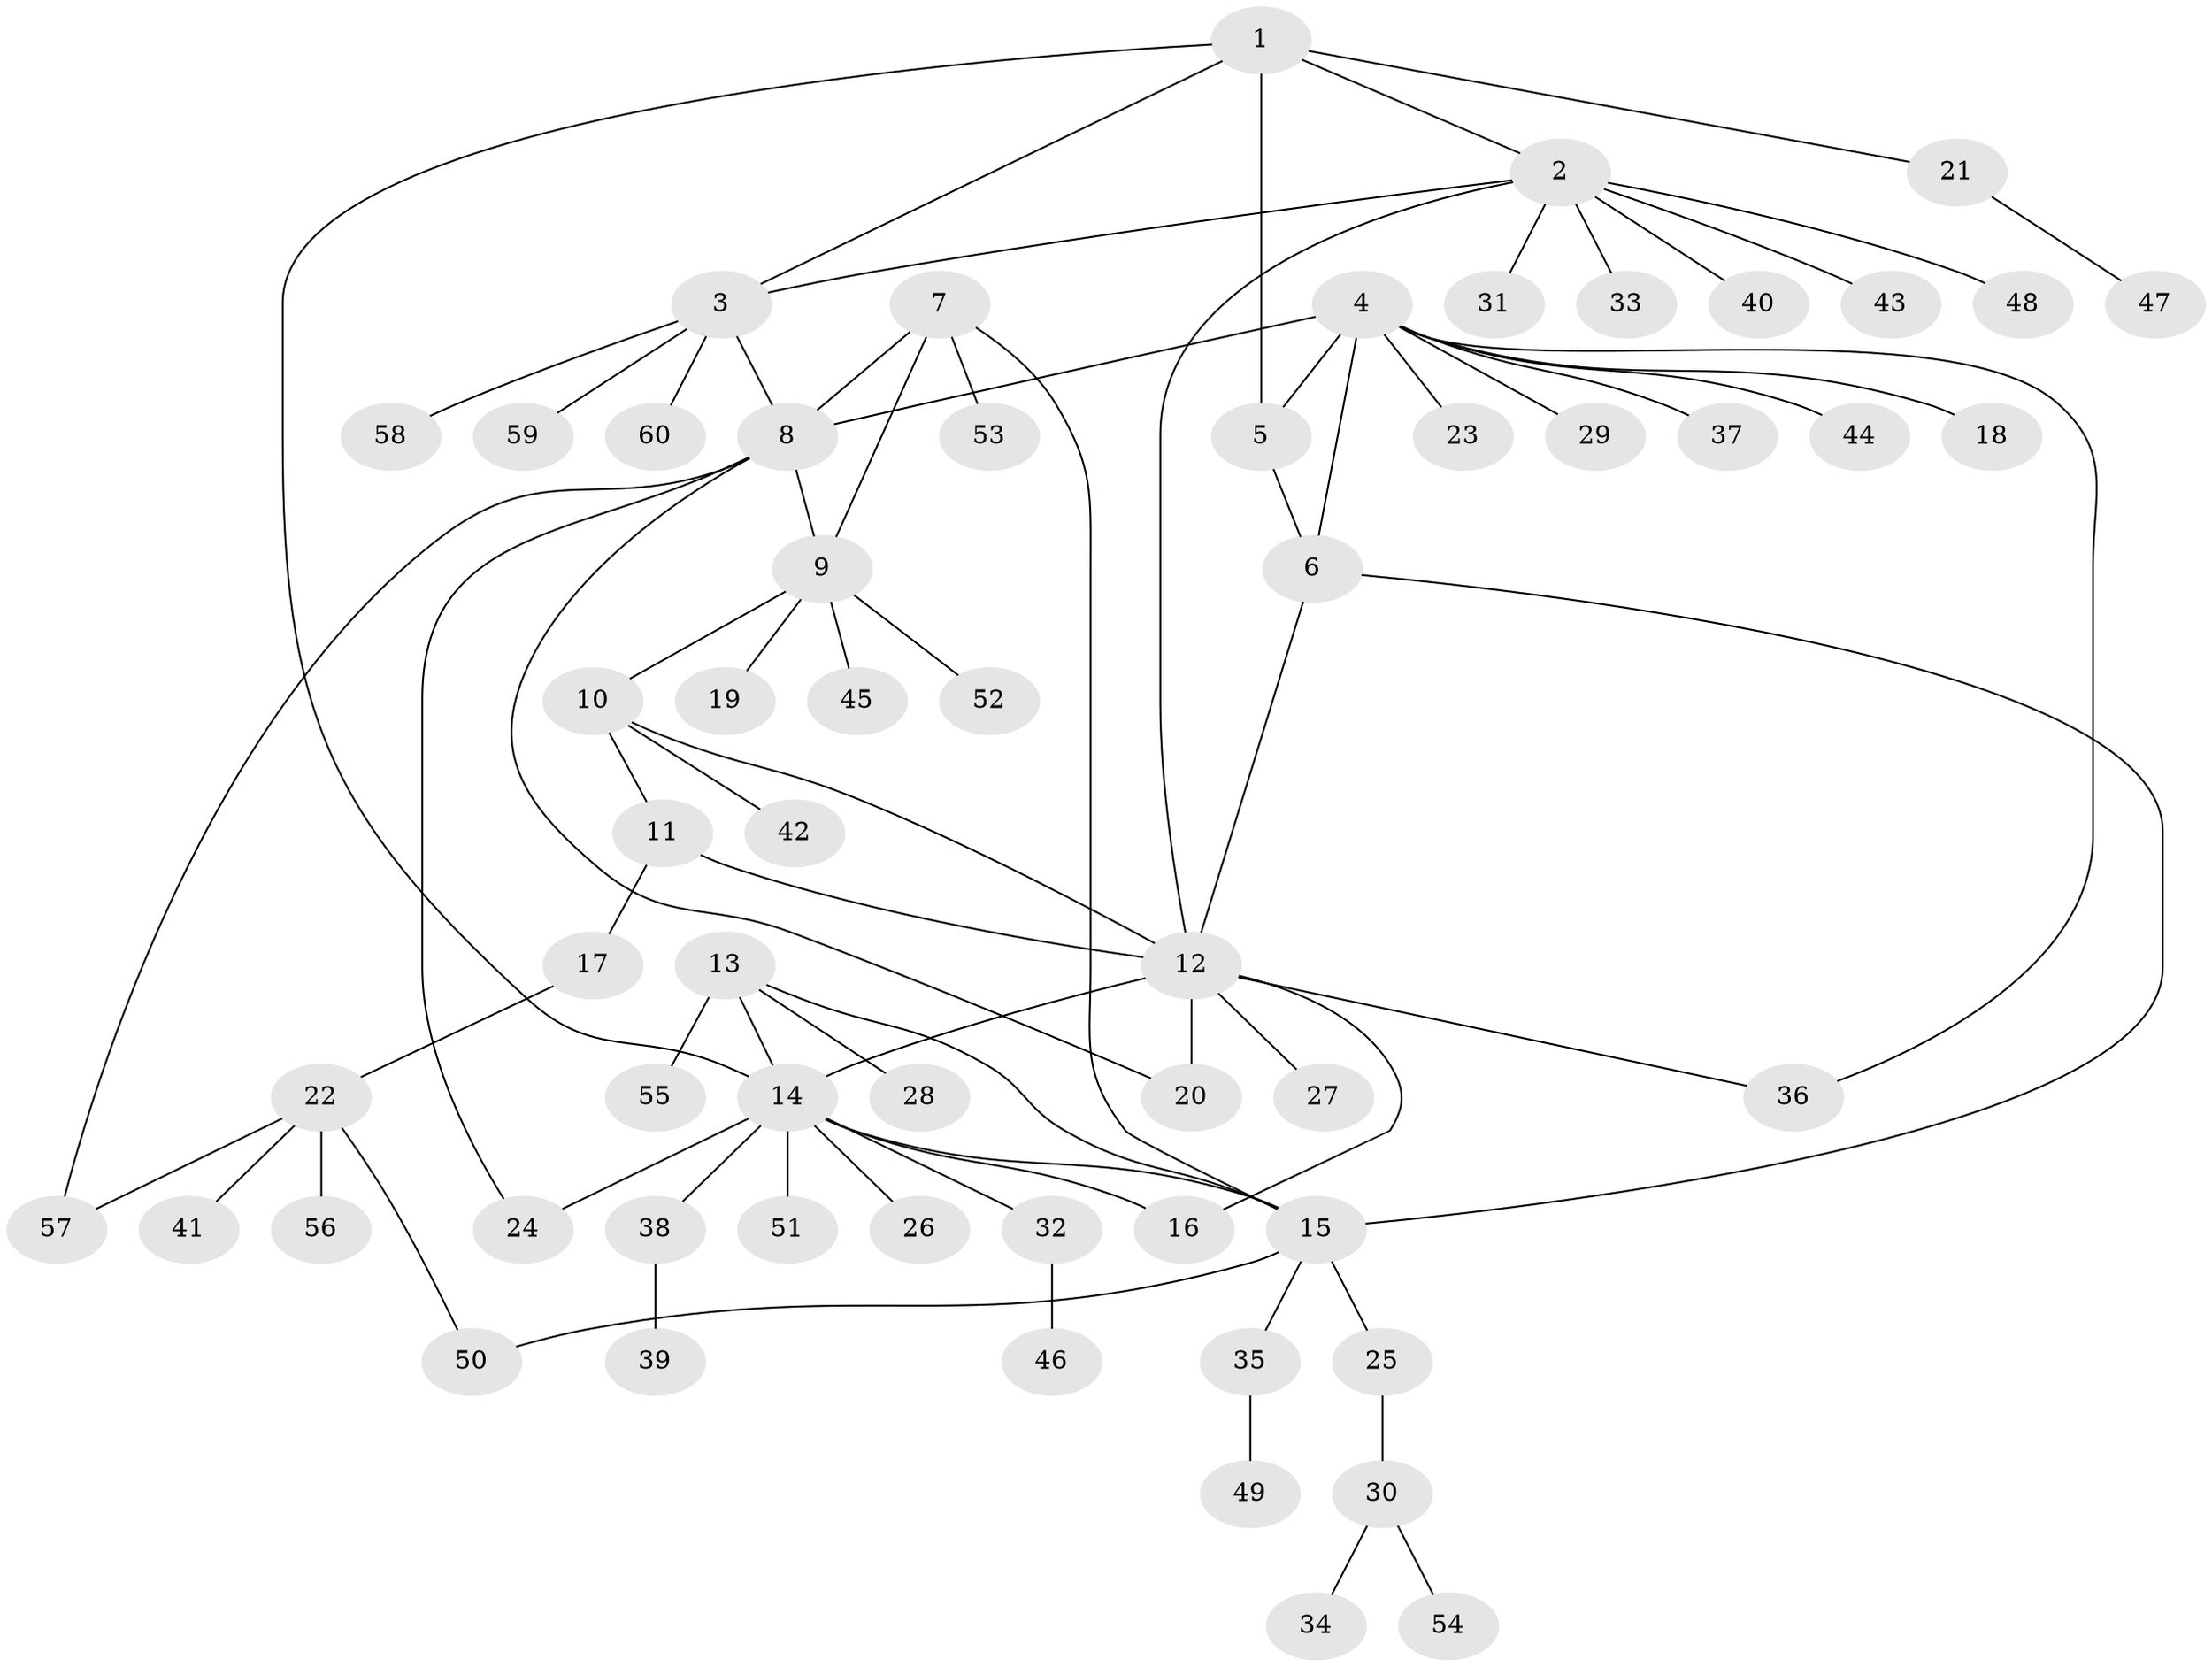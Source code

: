 // coarse degree distribution, {1: 0.42857142857142855, 5: 0.09523809523809523, 9: 0.047619047619047616, 3: 0.19047619047619047, 6: 0.09523809523809523, 8: 0.047619047619047616, 2: 0.09523809523809523}
// Generated by graph-tools (version 1.1) at 2025/37/03/04/25 23:37:40]
// undirected, 60 vertices, 76 edges
graph export_dot {
  node [color=gray90,style=filled];
  1;
  2;
  3;
  4;
  5;
  6;
  7;
  8;
  9;
  10;
  11;
  12;
  13;
  14;
  15;
  16;
  17;
  18;
  19;
  20;
  21;
  22;
  23;
  24;
  25;
  26;
  27;
  28;
  29;
  30;
  31;
  32;
  33;
  34;
  35;
  36;
  37;
  38;
  39;
  40;
  41;
  42;
  43;
  44;
  45;
  46;
  47;
  48;
  49;
  50;
  51;
  52;
  53;
  54;
  55;
  56;
  57;
  58;
  59;
  60;
  1 -- 2;
  1 -- 3;
  1 -- 5;
  1 -- 14;
  1 -- 21;
  2 -- 3;
  2 -- 12;
  2 -- 31;
  2 -- 33;
  2 -- 40;
  2 -- 43;
  2 -- 48;
  3 -- 8;
  3 -- 58;
  3 -- 59;
  3 -- 60;
  4 -- 5;
  4 -- 6;
  4 -- 8;
  4 -- 18;
  4 -- 23;
  4 -- 29;
  4 -- 36;
  4 -- 37;
  4 -- 44;
  5 -- 6;
  6 -- 12;
  6 -- 15;
  7 -- 8;
  7 -- 9;
  7 -- 15;
  7 -- 53;
  8 -- 9;
  8 -- 20;
  8 -- 24;
  8 -- 57;
  9 -- 10;
  9 -- 19;
  9 -- 45;
  9 -- 52;
  10 -- 11;
  10 -- 12;
  10 -- 42;
  11 -- 12;
  11 -- 17;
  12 -- 14;
  12 -- 16;
  12 -- 20;
  12 -- 27;
  12 -- 36;
  13 -- 14;
  13 -- 15;
  13 -- 28;
  13 -- 55;
  14 -- 15;
  14 -- 16;
  14 -- 24;
  14 -- 26;
  14 -- 32;
  14 -- 38;
  14 -- 51;
  15 -- 25;
  15 -- 35;
  15 -- 50;
  17 -- 22;
  21 -- 47;
  22 -- 41;
  22 -- 50;
  22 -- 56;
  22 -- 57;
  25 -- 30;
  30 -- 34;
  30 -- 54;
  32 -- 46;
  35 -- 49;
  38 -- 39;
}
